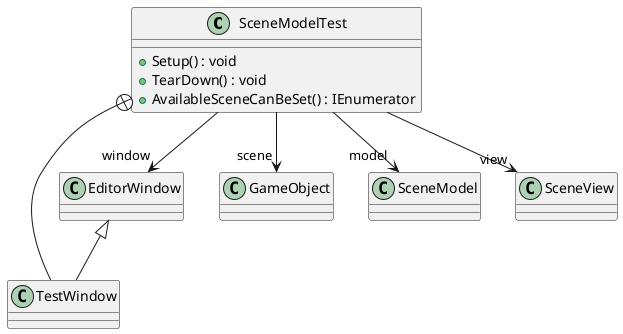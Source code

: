 @startuml
class SceneModelTest {
    + Setup() : void
    + TearDown() : void
    + AvailableSceneCanBeSet() : IEnumerator
}
class TestWindow {
}
SceneModelTest --> "window" EditorWindow
SceneModelTest --> "scene" GameObject
SceneModelTest --> "model" SceneModel
SceneModelTest --> "view" SceneView
SceneModelTest +-- TestWindow
EditorWindow <|-- TestWindow
@enduml
